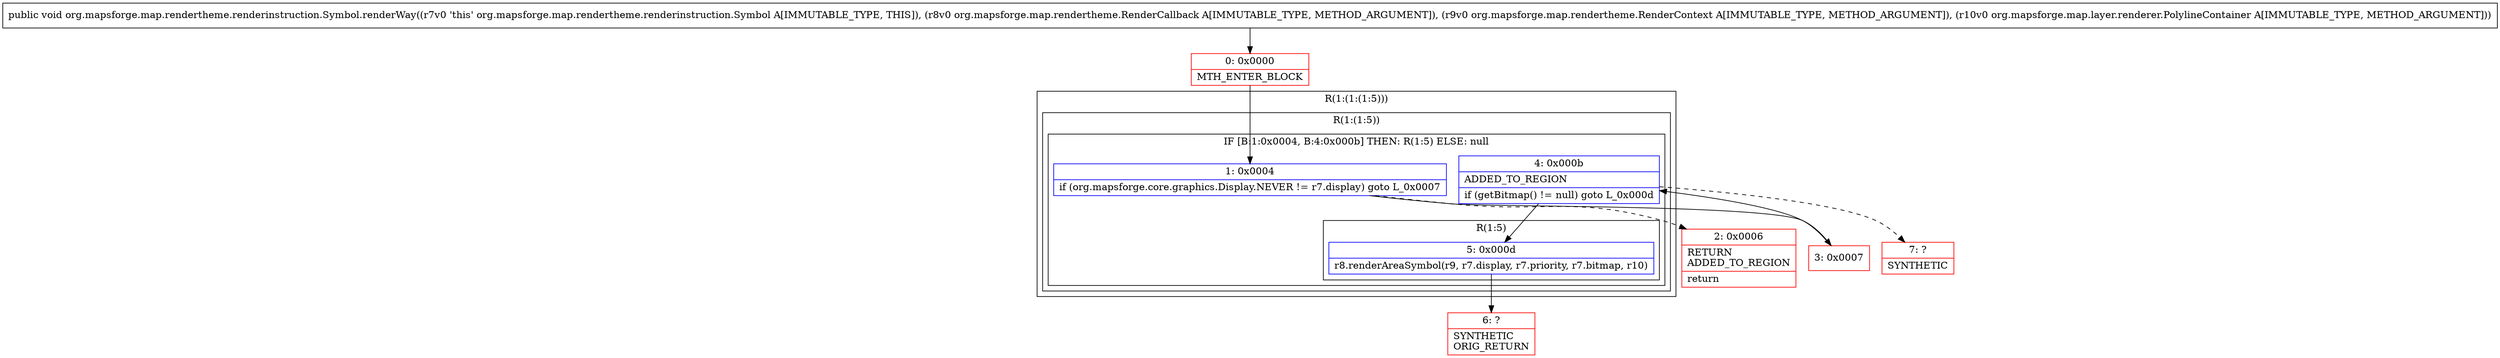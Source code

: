 digraph "CFG fororg.mapsforge.map.rendertheme.renderinstruction.Symbol.renderWay(Lorg\/mapsforge\/map\/rendertheme\/RenderCallback;Lorg\/mapsforge\/map\/rendertheme\/RenderContext;Lorg\/mapsforge\/map\/layer\/renderer\/PolylineContainer;)V" {
subgraph cluster_Region_1370634468 {
label = "R(1:(1:(1:5)))";
node [shape=record,color=blue];
subgraph cluster_Region_1791722873 {
label = "R(1:(1:5))";
node [shape=record,color=blue];
subgraph cluster_IfRegion_1082294822 {
label = "IF [B:1:0x0004, B:4:0x000b] THEN: R(1:5) ELSE: null";
node [shape=record,color=blue];
Node_1 [shape=record,label="{1\:\ 0x0004|if (org.mapsforge.core.graphics.Display.NEVER != r7.display) goto L_0x0007\l}"];
Node_4 [shape=record,label="{4\:\ 0x000b|ADDED_TO_REGION\l|if (getBitmap() != null) goto L_0x000d\l}"];
subgraph cluster_Region_338891847 {
label = "R(1:5)";
node [shape=record,color=blue];
Node_5 [shape=record,label="{5\:\ 0x000d|r8.renderAreaSymbol(r9, r7.display, r7.priority, r7.bitmap, r10)\l}"];
}
}
}
}
Node_0 [shape=record,color=red,label="{0\:\ 0x0000|MTH_ENTER_BLOCK\l}"];
Node_2 [shape=record,color=red,label="{2\:\ 0x0006|RETURN\lADDED_TO_REGION\l|return\l}"];
Node_3 [shape=record,color=red,label="{3\:\ 0x0007}"];
Node_6 [shape=record,color=red,label="{6\:\ ?|SYNTHETIC\lORIG_RETURN\l}"];
Node_7 [shape=record,color=red,label="{7\:\ ?|SYNTHETIC\l}"];
MethodNode[shape=record,label="{public void org.mapsforge.map.rendertheme.renderinstruction.Symbol.renderWay((r7v0 'this' org.mapsforge.map.rendertheme.renderinstruction.Symbol A[IMMUTABLE_TYPE, THIS]), (r8v0 org.mapsforge.map.rendertheme.RenderCallback A[IMMUTABLE_TYPE, METHOD_ARGUMENT]), (r9v0 org.mapsforge.map.rendertheme.RenderContext A[IMMUTABLE_TYPE, METHOD_ARGUMENT]), (r10v0 org.mapsforge.map.layer.renderer.PolylineContainer A[IMMUTABLE_TYPE, METHOD_ARGUMENT])) }"];
MethodNode -> Node_0;
Node_1 -> Node_2[style=dashed];
Node_1 -> Node_3;
Node_4 -> Node_5;
Node_4 -> Node_7[style=dashed];
Node_5 -> Node_6;
Node_0 -> Node_1;
Node_3 -> Node_4;
}

